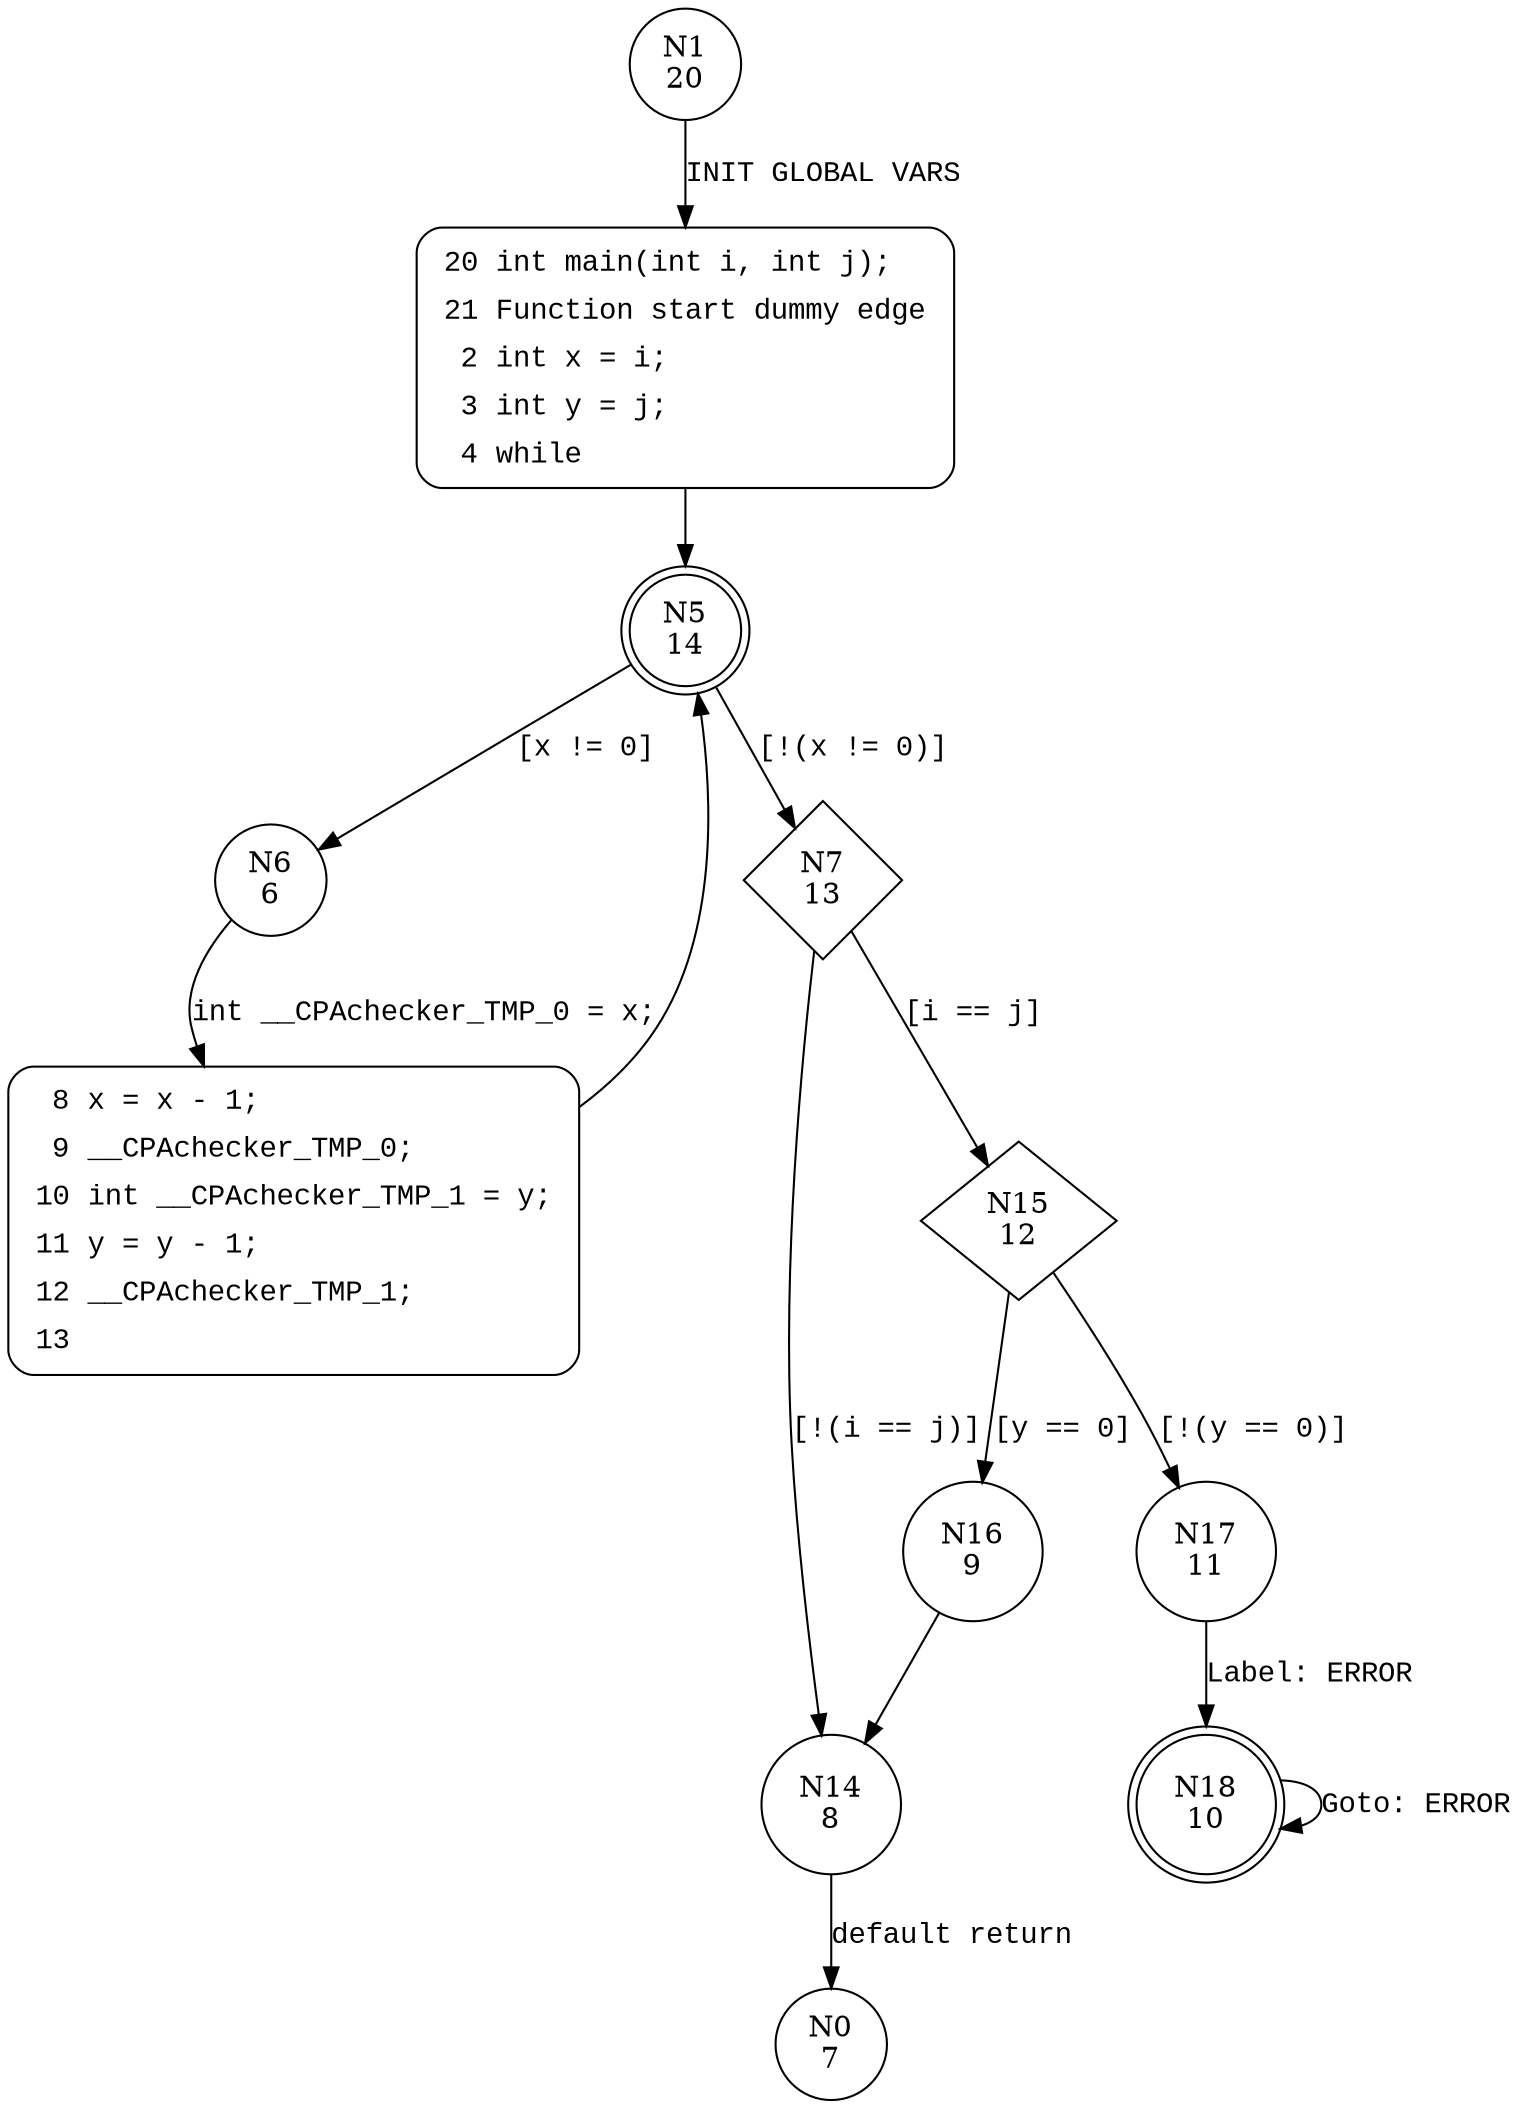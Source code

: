 digraph main {
1 [shape="circle" label="N1\n20"]
20 [shape="circle" label="N20\n19"]
5 [shape="doublecircle" label="N5\n14"]
6 [shape="circle" label="N6\n6"]
7 [shape="diamond" label="N7\n13"]
15 [shape="diamond" label="N15\n12"]
14 [shape="circle" label="N14\n8"]
0 [shape="circle" label="N0\n7"]
16 [shape="circle" label="N16\n9"]
17 [shape="circle" label="N17\n11"]
18 [shape="doublecircle" label="N18\n10"]
8 [shape="circle" label="N8\n5"]
20 [style="filled,bold" penwidth="1" fillcolor="white" fontname="Courier New" shape="Mrecord" label=<<table border="0" cellborder="0" cellpadding="3" bgcolor="white"><tr><td align="right">20</td><td align="left">int main(int i, int j);</td></tr><tr><td align="right">21</td><td align="left">Function start dummy edge</td></tr><tr><td align="right">2</td><td align="left">int x = i;</td></tr><tr><td align="right">3</td><td align="left">int y = j;</td></tr><tr><td align="right">4</td><td align="left">while</td></tr></table>>]
20 -> 5[label=""]
8 [style="filled,bold" penwidth="1" fillcolor="white" fontname="Courier New" shape="Mrecord" label=<<table border="0" cellborder="0" cellpadding="3" bgcolor="white"><tr><td align="right">8</td><td align="left">x = x - 1;</td></tr><tr><td align="right">9</td><td align="left">__CPAchecker_TMP_0;</td></tr><tr><td align="right">10</td><td align="left">int __CPAchecker_TMP_1 = y;</td></tr><tr><td align="right">11</td><td align="left">y = y - 1;</td></tr><tr><td align="right">12</td><td align="left">__CPAchecker_TMP_1;</td></tr><tr><td align="right">13</td><td align="left"></td></tr></table>>]
8 -> 5[label=""]
1 -> 20 [label="INIT GLOBAL VARS" fontname="Courier New"]
5 -> 6 [label="[x != 0]" fontname="Courier New"]
5 -> 7 [label="[!(x != 0)]" fontname="Courier New"]
7 -> 15 [label="[i == j]" fontname="Courier New"]
7 -> 14 [label="[!(i == j)]" fontname="Courier New"]
14 -> 0 [label="default return" fontname="Courier New"]
15 -> 16 [label="[y == 0]" fontname="Courier New"]
15 -> 17 [label="[!(y == 0)]" fontname="Courier New"]
18 -> 18 [label="Goto: ERROR" fontname="Courier New"]
6 -> 8 [label="int __CPAchecker_TMP_0 = x;" fontname="Courier New"]
17 -> 18 [label="Label: ERROR" fontname="Courier New"]
16 -> 14 [label="" fontname="Courier New"]
}
